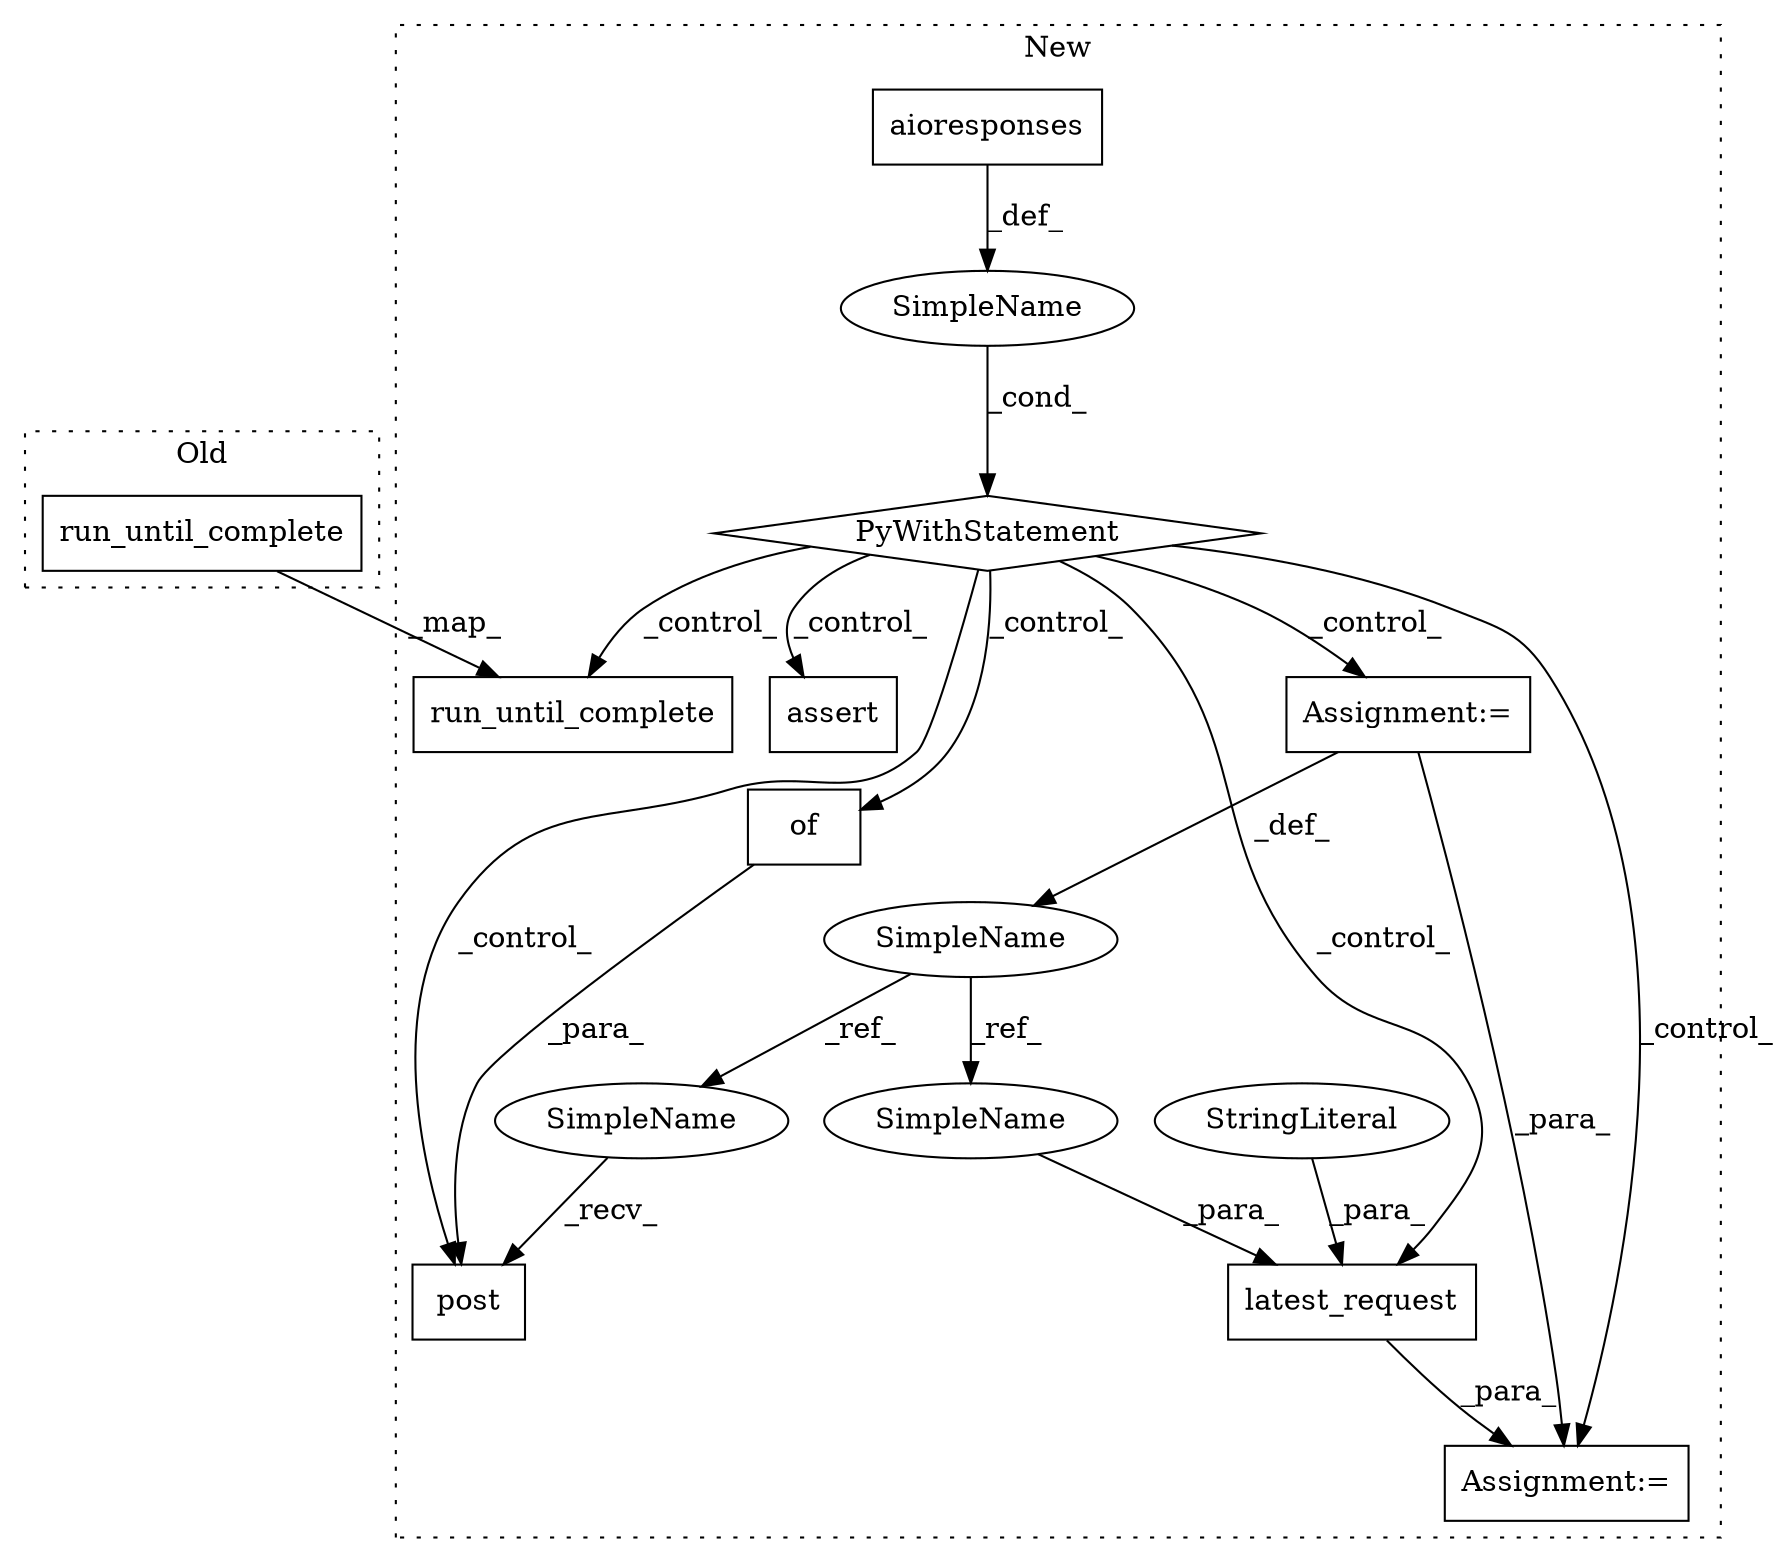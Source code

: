 digraph G {
subgraph cluster0 {
1 [label="run_until_complete" a="32" s="2471,2572" l="19,1" shape="box"];
label = "Old";
style="dotted";
}
subgraph cluster1 {
2 [label="run_until_complete" a="32" s="2605,2706" l="19,1" shape="box"];
3 [label="SimpleName" a="42" s="" l="" shape="ellipse"];
4 [label="PyWithStatement" a="104" s="2253,2277" l="10,2" shape="diamond"];
5 [label="aioresponses" a="32" s="2263" l="14" shape="box"];
6 [label="assert" a="6" s="3216" l="7" shape="box"];
7 [label="of" a="32" s="2569,2581" l="3,1" shape="box"];
8 [label="post" a="32" s="2509,2591" l="5,1" shape="box"];
9 [label="latest_request" a="32" s="2717,2796" l="15,1" shape="box"];
10 [label="StringLiteral" a="45" s="2746" l="50" shape="ellipse"];
11 [label="Assignment:=" a="7" s="2716" l="1" shape="box"];
12 [label="SimpleName" a="42" s="2291" l="6" shape="ellipse"];
13 [label="Assignment:=" a="7" s="2291" l="6" shape="box"];
14 [label="SimpleName" a="42" s="2732" l="6" shape="ellipse"];
15 [label="SimpleName" a="42" s="2502" l="6" shape="ellipse"];
label = "New";
style="dotted";
}
1 -> 2 [label="_map_"];
3 -> 4 [label="_cond_"];
4 -> 9 [label="_control_"];
4 -> 6 [label="_control_"];
4 -> 8 [label="_control_"];
4 -> 11 [label="_control_"];
4 -> 2 [label="_control_"];
4 -> 7 [label="_control_"];
4 -> 13 [label="_control_"];
5 -> 3 [label="_def_"];
7 -> 8 [label="_para_"];
9 -> 11 [label="_para_"];
10 -> 9 [label="_para_"];
12 -> 15 [label="_ref_"];
12 -> 14 [label="_ref_"];
13 -> 11 [label="_para_"];
13 -> 12 [label="_def_"];
14 -> 9 [label="_para_"];
15 -> 8 [label="_recv_"];
}